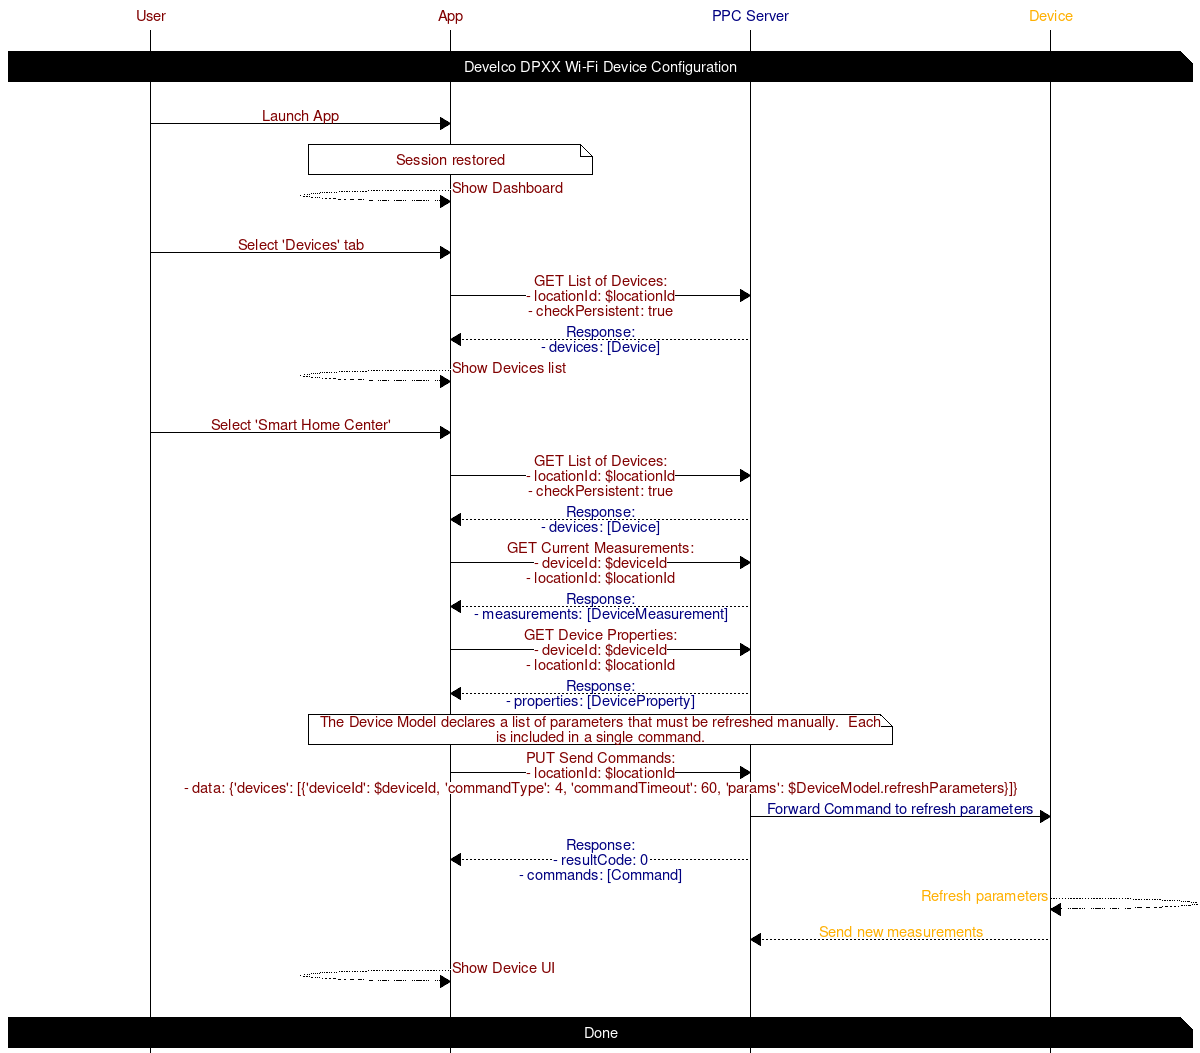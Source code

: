 # Device UI - Develco DPXX
# - Develco DPXX Device UI
# - While displaying the Device UI the app should call all refresh API every 10 seconds.

msc {
	hscale = "2";

	user [label="User", textcolour="maroon", arctextcolour="maroon"],
	app [label="App", textcolour="maroon", arctextcolour="maroon"],
	server [label="PPC Server", textcolour="navy", arctextcolour="navy"],
	device [label="Device", textcolour="orange", arctextcolour="orange"];
	|||;
	user note device [label="Develco DPXX Wi-Fi Device Configuration", textbgcolor="black", textcolor="white"];
	|||;

	# Restore session
	user => app [label="Launch App"];
	app note app [label="Session restored"];
	app << app [label="Show Dashboard"];
	|||;

	# Open Devices List
	user => app [label="Select 'Devices' tab"];
	app => server [label="GET List of Devices:\n- locationId: $locationId\n- checkPersistent: true"];
	app << server [label="Response:\n- devices: [Device]"];
	app << app [label="Show Devices list"];
	|||;

	# Open Device UI
	user => app [label="Select 'Smart Home Center'"];
	app => server [label="GET List of Devices:\n- locationId: $locationId\n- checkPersistent: true"];
	app << server [label="Response:\n- devices: [Device]"];
	app => server [label="GET Current Measurements:\n- deviceId: $deviceId\n- locationId: $locationId"];
	app << server [label="Response:\n- measurements: [DeviceMeasurement]"];
	app => server [label="GET Device Properties:\n- deviceId: $deviceId\n- locationId: $locationId"];
	app << server [label="Response:\n- properties: [DeviceProperty]"];
	app note server [label="The Device Model declares a list of parameters that must be refreshed manually.  Each is included in a single command."];
	app => server [label="PUT Send Commands:\n- locationId: $locationId\n- data: {'devices': [{'deviceId': $deviceId, 'commandType': 4, 'commandTimeout': 60, 'params': $DeviceModel.refreshParameters}]}"];
	server => device [label="Forward Command to refresh parameters"];
	app << server [label="Response:\n- resultCode: 0\n- commands: [Command]"];
	device >> device [label="Refresh parameters"];
	server << device [label="Send new measurements"];
	app << app [label="Show Device UI"];
	|||;

	user note device [label="Done", textbgcolor="black", textcolor="white"];
}
